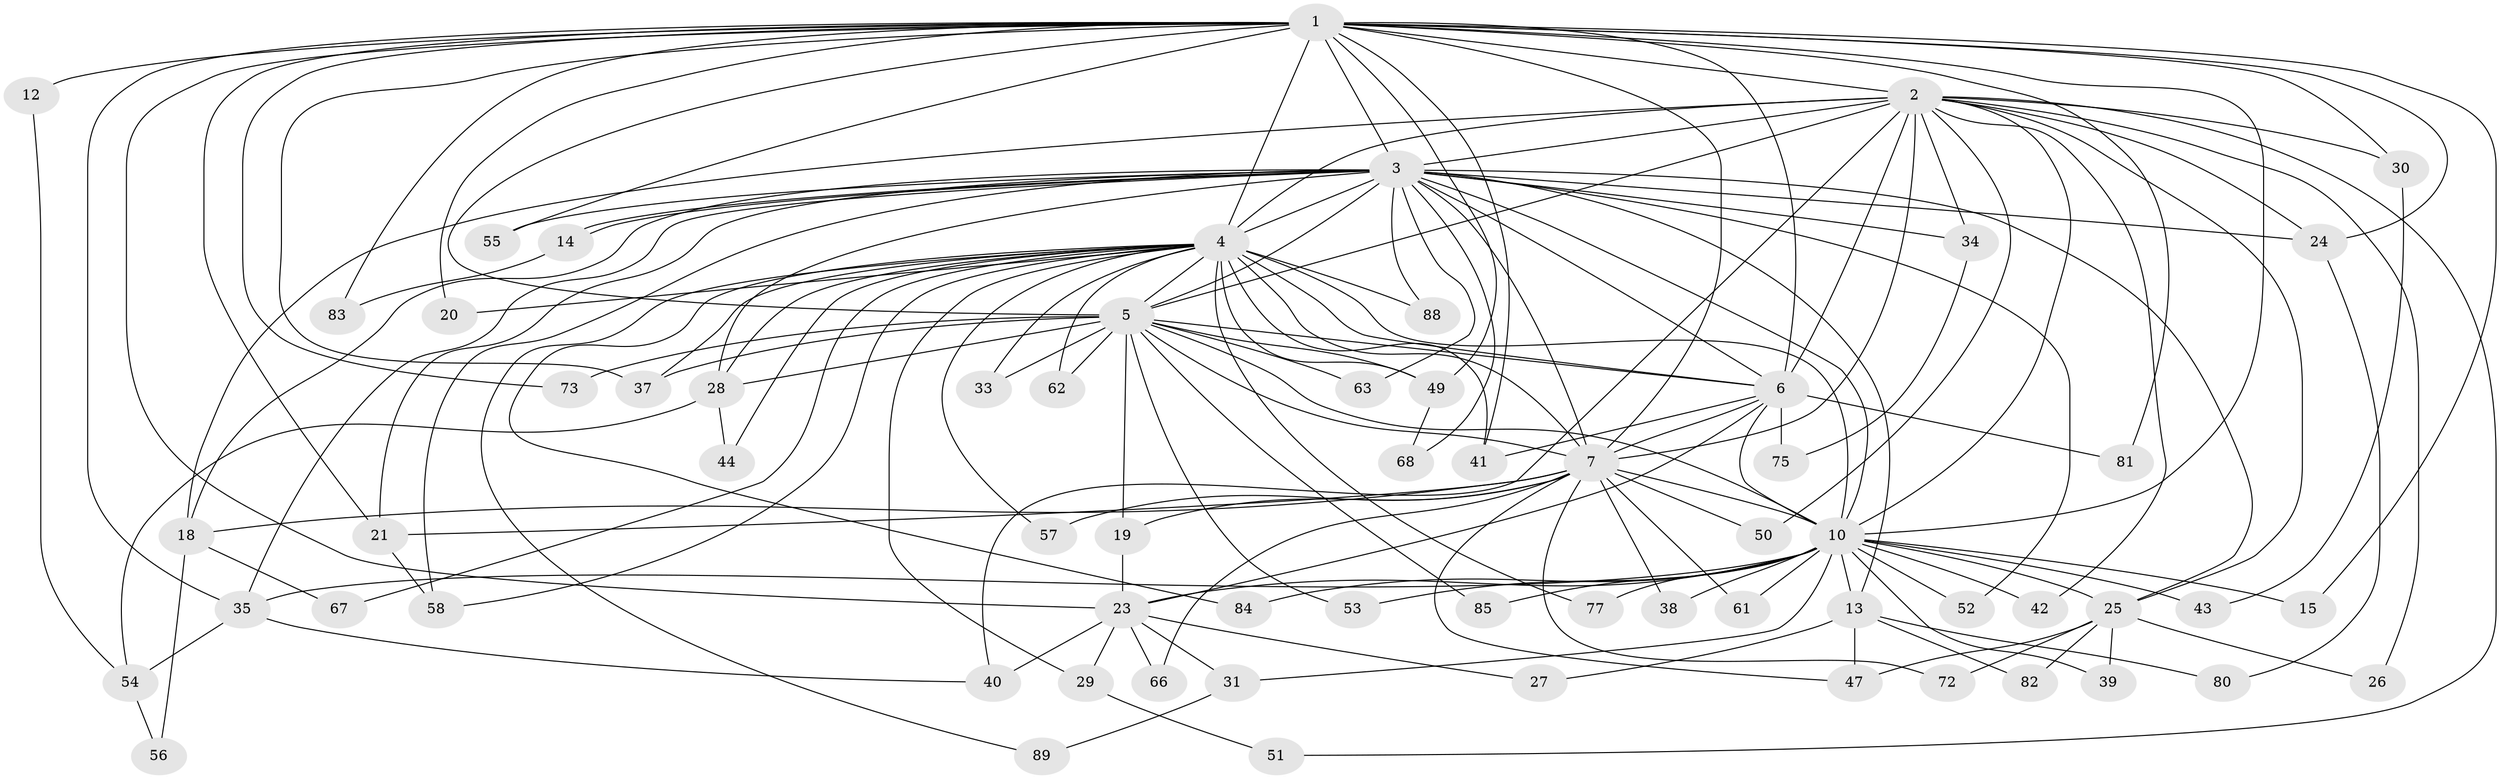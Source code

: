 // original degree distribution, {19: 0.011111111111111112, 22: 0.011111111111111112, 26: 0.011111111111111112, 16: 0.011111111111111112, 18: 0.011111111111111112, 13: 0.011111111111111112, 14: 0.022222222222222223, 21: 0.011111111111111112, 27: 0.011111111111111112, 9: 0.022222222222222223, 3: 0.17777777777777778, 4: 0.06666666666666667, 2: 0.5666666666666667, 5: 0.044444444444444446, 8: 0.011111111111111112}
// Generated by graph-tools (version 1.1) at 2025/41/03/06/25 10:41:38]
// undirected, 65 vertices, 156 edges
graph export_dot {
graph [start="1"]
  node [color=gray90,style=filled];
  1 [super="+11"];
  2 [super="+16"];
  3 [super="+59"];
  4 [super="+8"];
  5 [super="+32"];
  6 [super="+74"];
  7 [super="+9"];
  10 [super="+60"];
  12;
  13 [super="+17"];
  14;
  15;
  18 [super="+76"];
  19;
  20 [super="+87"];
  21 [super="+22"];
  23 [super="+36"];
  24 [super="+78"];
  25 [super="+45"];
  26;
  27;
  28 [super="+48"];
  29;
  30;
  31;
  33;
  34 [super="+69"];
  35 [super="+46"];
  37 [super="+71"];
  38;
  39;
  40 [super="+70"];
  41 [super="+79"];
  42;
  43;
  44;
  47 [super="+65"];
  49 [super="+64"];
  50;
  51;
  52;
  53;
  54 [super="+90"];
  55;
  56;
  57;
  58 [super="+86"];
  61;
  62;
  63;
  66;
  67;
  68;
  72;
  73;
  75;
  77;
  80;
  81;
  82;
  83;
  84;
  85;
  88;
  89;
  1 -- 2;
  1 -- 3 [weight=2];
  1 -- 4 [weight=2];
  1 -- 5;
  1 -- 6;
  1 -- 7 [weight=2];
  1 -- 10;
  1 -- 12 [weight=2];
  1 -- 20;
  1 -- 21;
  1 -- 23;
  1 -- 30;
  1 -- 41;
  1 -- 55;
  1 -- 73;
  1 -- 81;
  1 -- 35;
  1 -- 37;
  1 -- 15;
  1 -- 49;
  1 -- 83;
  1 -- 24;
  2 -- 3 [weight=3];
  2 -- 4 [weight=2];
  2 -- 5;
  2 -- 6;
  2 -- 7 [weight=2];
  2 -- 10;
  2 -- 24;
  2 -- 26;
  2 -- 30;
  2 -- 34 [weight=2];
  2 -- 40;
  2 -- 42;
  2 -- 50;
  2 -- 51;
  2 -- 25;
  2 -- 18;
  3 -- 4 [weight=2];
  3 -- 5;
  3 -- 6;
  3 -- 7 [weight=2];
  3 -- 10;
  3 -- 13;
  3 -- 14;
  3 -- 14;
  3 -- 18;
  3 -- 21;
  3 -- 25;
  3 -- 28;
  3 -- 34;
  3 -- 35;
  3 -- 52;
  3 -- 55;
  3 -- 58;
  3 -- 68;
  3 -- 88;
  3 -- 63;
  3 -- 24;
  4 -- 5 [weight=3];
  4 -- 6 [weight=2];
  4 -- 7 [weight=4];
  4 -- 10 [weight=3];
  4 -- 20 [weight=2];
  4 -- 33;
  4 -- 44;
  4 -- 62;
  4 -- 67;
  4 -- 89;
  4 -- 77;
  4 -- 84;
  4 -- 88;
  4 -- 29;
  4 -- 41;
  4 -- 49;
  4 -- 57;
  4 -- 58;
  4 -- 37;
  4 -- 28;
  5 -- 6;
  5 -- 7 [weight=2];
  5 -- 10;
  5 -- 19;
  5 -- 28;
  5 -- 33;
  5 -- 37;
  5 -- 53;
  5 -- 73;
  5 -- 85;
  5 -- 62;
  5 -- 63;
  5 -- 49;
  6 -- 7 [weight=2];
  6 -- 10;
  6 -- 75;
  6 -- 81;
  6 -- 41;
  6 -- 23;
  7 -- 10 [weight=2];
  7 -- 47;
  7 -- 57;
  7 -- 61;
  7 -- 72;
  7 -- 66;
  7 -- 38;
  7 -- 18;
  7 -- 19;
  7 -- 50;
  7 -- 21;
  10 -- 13 [weight=2];
  10 -- 15;
  10 -- 25;
  10 -- 31;
  10 -- 38;
  10 -- 39;
  10 -- 42;
  10 -- 43;
  10 -- 52;
  10 -- 53;
  10 -- 61;
  10 -- 77;
  10 -- 84;
  10 -- 85;
  10 -- 23;
  10 -- 35;
  12 -- 54;
  13 -- 80;
  13 -- 82;
  13 -- 27;
  13 -- 47;
  14 -- 83;
  18 -- 56;
  18 -- 67;
  19 -- 23;
  21 -- 58;
  23 -- 27;
  23 -- 29;
  23 -- 31;
  23 -- 40;
  23 -- 66;
  24 -- 80;
  25 -- 26;
  25 -- 39;
  25 -- 47;
  25 -- 72;
  25 -- 82;
  28 -- 44;
  28 -- 54;
  29 -- 51;
  30 -- 43;
  31 -- 89;
  34 -- 75;
  35 -- 54;
  35 -- 40;
  49 -- 68;
  54 -- 56;
}
